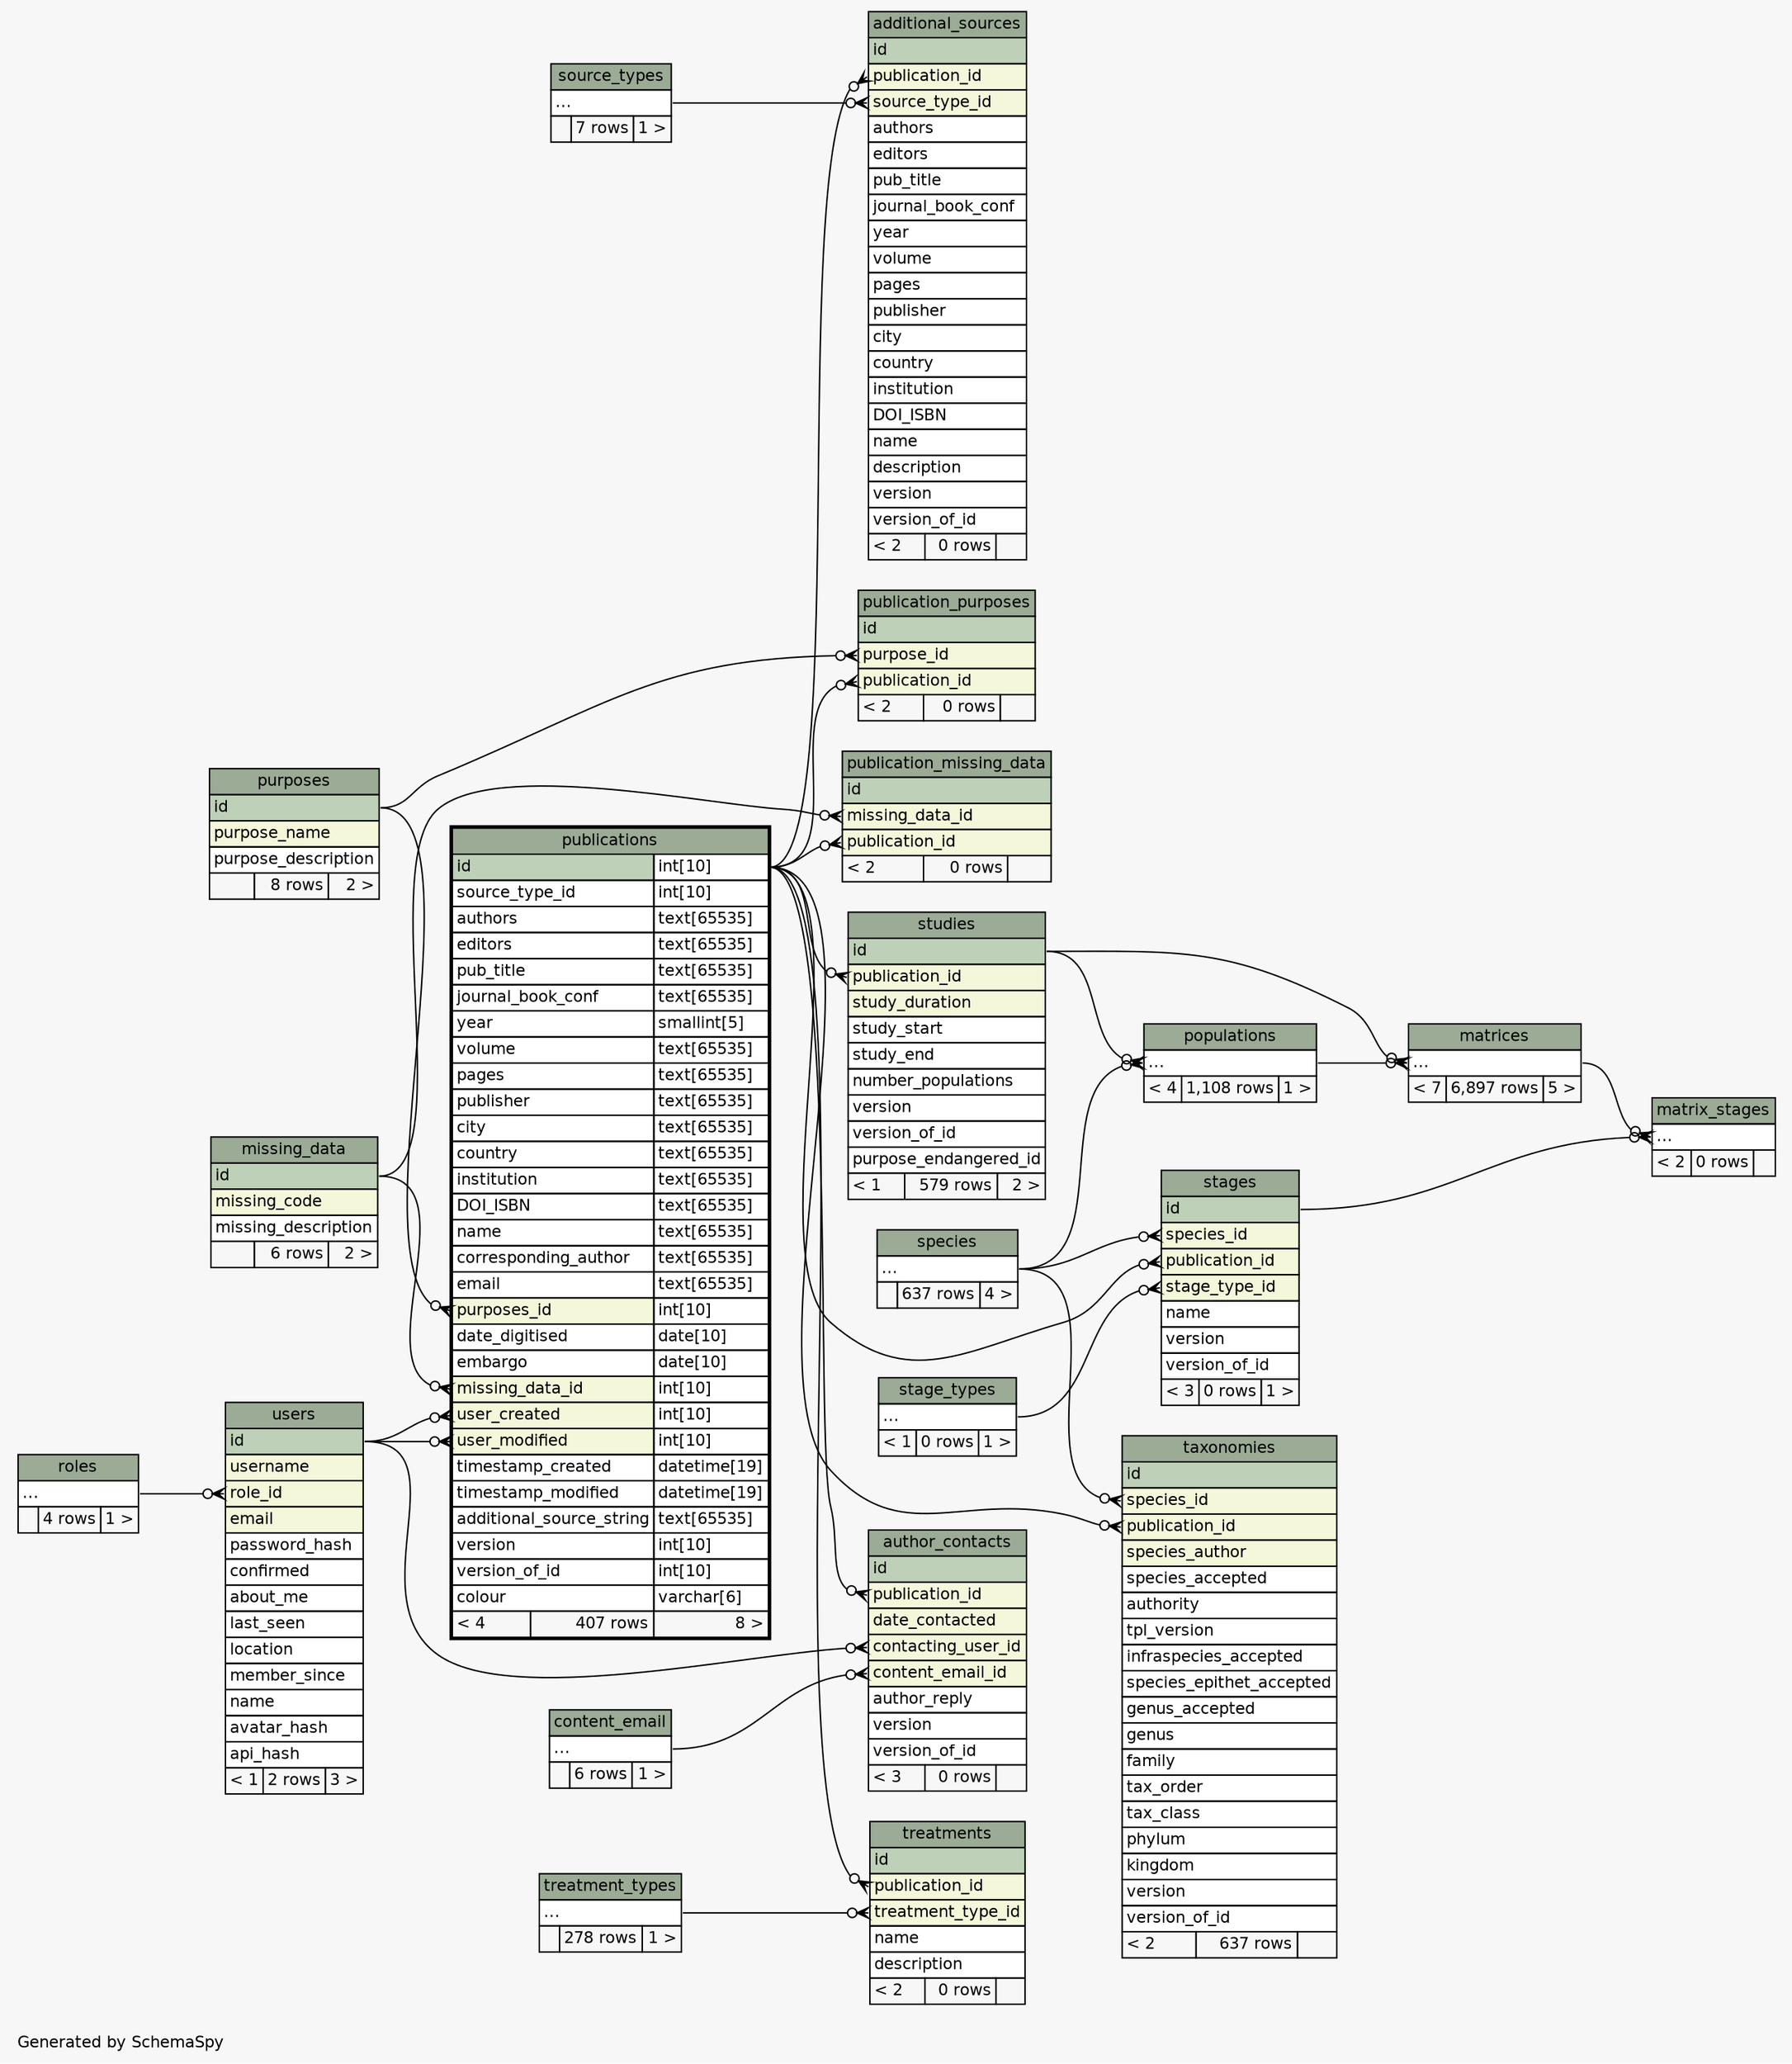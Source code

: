 // dot 2.38.0 on Linux 4.4.0-42-generic
// SchemaSpy rev 590
digraph "twoDegreesRelationshipsDiagram" {
  graph [
    rankdir="RL"
    bgcolor="#f7f7f7"
    label="\nGenerated by SchemaSpy"
    labeljust="l"
    nodesep="0.18"
    ranksep="0.46"
    fontname="Helvetica"
    fontsize="11"
  ];
  node [
    fontname="Helvetica"
    fontsize="11"
    shape="plaintext"
  ];
  edge [
    arrowsize="0.8"
  ];
  "additional_sources":"publication_id":w -> "publications":"id.type":e [arrowhead=none dir=back arrowtail=crowodot];
  "additional_sources":"source_type_id":w -> "source_types":"elipses":e [arrowhead=none dir=back arrowtail=crowodot];
  "author_contacts":"contacting_user_id":w -> "users":"id":e [arrowhead=none dir=back arrowtail=crowodot];
  "author_contacts":"content_email_id":w -> "content_email":"elipses":e [arrowhead=none dir=back arrowtail=crowodot];
  "author_contacts":"publication_id":w -> "publications":"id.type":e [arrowhead=none dir=back arrowtail=crowodot];
  "matrices":"elipses":w -> "populations":"elipses":e [arrowhead=none dir=back arrowtail=crowodot];
  "matrices":"elipses":w -> "studies":"id":e [arrowhead=none dir=back arrowtail=crowodot];
  "matrix_stages":"elipses":w -> "matrices":"elipses":e [arrowhead=none dir=back arrowtail=crowodot];
  "matrix_stages":"elipses":w -> "stages":"id":e [arrowhead=none dir=back arrowtail=crowodot];
  "populations":"elipses":w -> "species":"elipses":e [arrowhead=none dir=back arrowtail=crowodot];
  "populations":"elipses":w -> "studies":"id":e [arrowhead=none dir=back arrowtail=crowodot];
  "publication_missing_data":"missing_data_id":w -> "missing_data":"id":e [arrowhead=none dir=back arrowtail=crowodot];
  "publication_missing_data":"publication_id":w -> "publications":"id.type":e [arrowhead=none dir=back arrowtail=crowodot];
  "publication_purposes":"publication_id":w -> "publications":"id.type":e [arrowhead=none dir=back arrowtail=crowodot];
  "publication_purposes":"purpose_id":w -> "purposes":"id":e [arrowhead=none dir=back arrowtail=crowodot];
  "publications":"missing_data_id":w -> "missing_data":"id":e [arrowhead=none dir=back arrowtail=crowodot];
  "publications":"purposes_id":w -> "purposes":"id":e [arrowhead=none dir=back arrowtail=crowodot];
  "publications":"user_created":w -> "users":"id":e [arrowhead=none dir=back arrowtail=crowodot];
  "publications":"user_modified":w -> "users":"id":e [arrowhead=none dir=back arrowtail=crowodot];
  "stages":"publication_id":w -> "publications":"id.type":e [arrowhead=none dir=back arrowtail=crowodot];
  "stages":"species_id":w -> "species":"elipses":e [arrowhead=none dir=back arrowtail=crowodot];
  "stages":"stage_type_id":w -> "stage_types":"elipses":e [arrowhead=none dir=back arrowtail=crowodot];
  "studies":"publication_id":w -> "publications":"id.type":e [arrowhead=none dir=back arrowtail=crowodot];
  "taxonomies":"publication_id":w -> "publications":"id.type":e [arrowhead=none dir=back arrowtail=crowodot];
  "taxonomies":"species_id":w -> "species":"elipses":e [arrowhead=none dir=back arrowtail=crowodot];
  "treatments":"publication_id":w -> "publications":"id.type":e [arrowhead=none dir=back arrowtail=crowodot];
  "treatments":"treatment_type_id":w -> "treatment_types":"elipses":e [arrowhead=none dir=back arrowtail=crowodot];
  "users":"role_id":w -> "roles":"elipses":e [arrowhead=none dir=back arrowtail=crowodot];
  "additional_sources" [
    label=<
    <TABLE BORDER="0" CELLBORDER="1" CELLSPACING="0" BGCOLOR="#ffffff">
      <TR><TD COLSPAN="3" BGCOLOR="#9bab96" ALIGN="CENTER">additional_sources</TD></TR>
      <TR><TD PORT="id" COLSPAN="3" BGCOLOR="#bed1b8" ALIGN="LEFT">id</TD></TR>
      <TR><TD PORT="publication_id" COLSPAN="3" BGCOLOR="#f4f7da" ALIGN="LEFT">publication_id</TD></TR>
      <TR><TD PORT="source_type_id" COLSPAN="3" BGCOLOR="#f4f7da" ALIGN="LEFT">source_type_id</TD></TR>
      <TR><TD PORT="authors" COLSPAN="3" ALIGN="LEFT">authors</TD></TR>
      <TR><TD PORT="editors" COLSPAN="3" ALIGN="LEFT">editors</TD></TR>
      <TR><TD PORT="pub_title" COLSPAN="3" ALIGN="LEFT">pub_title</TD></TR>
      <TR><TD PORT="journal_book_conf" COLSPAN="3" ALIGN="LEFT">journal_book_conf</TD></TR>
      <TR><TD PORT="year" COLSPAN="3" ALIGN="LEFT">year</TD></TR>
      <TR><TD PORT="volume" COLSPAN="3" ALIGN="LEFT">volume</TD></TR>
      <TR><TD PORT="pages" COLSPAN="3" ALIGN="LEFT">pages</TD></TR>
      <TR><TD PORT="publisher" COLSPAN="3" ALIGN="LEFT">publisher</TD></TR>
      <TR><TD PORT="city" COLSPAN="3" ALIGN="LEFT">city</TD></TR>
      <TR><TD PORT="country" COLSPAN="3" ALIGN="LEFT">country</TD></TR>
      <TR><TD PORT="institution" COLSPAN="3" ALIGN="LEFT">institution</TD></TR>
      <TR><TD PORT="DOI_ISBN" COLSPAN="3" ALIGN="LEFT">DOI_ISBN</TD></TR>
      <TR><TD PORT="name" COLSPAN="3" ALIGN="LEFT">name</TD></TR>
      <TR><TD PORT="description" COLSPAN="3" ALIGN="LEFT">description</TD></TR>
      <TR><TD PORT="version" COLSPAN="3" ALIGN="LEFT">version</TD></TR>
      <TR><TD PORT="version_of_id" COLSPAN="3" ALIGN="LEFT">version_of_id</TD></TR>
      <TR><TD ALIGN="LEFT" BGCOLOR="#f7f7f7">&lt; 2</TD><TD ALIGN="RIGHT" BGCOLOR="#f7f7f7">0 rows</TD><TD ALIGN="RIGHT" BGCOLOR="#f7f7f7">  </TD></TR>
    </TABLE>>
    URL="additional_sources.html"
    tooltip="additional_sources"
  ];
  "author_contacts" [
    label=<
    <TABLE BORDER="0" CELLBORDER="1" CELLSPACING="0" BGCOLOR="#ffffff">
      <TR><TD COLSPAN="3" BGCOLOR="#9bab96" ALIGN="CENTER">author_contacts</TD></TR>
      <TR><TD PORT="id" COLSPAN="3" BGCOLOR="#bed1b8" ALIGN="LEFT">id</TD></TR>
      <TR><TD PORT="publication_id" COLSPAN="3" BGCOLOR="#f4f7da" ALIGN="LEFT">publication_id</TD></TR>
      <TR><TD PORT="date_contacted" COLSPAN="3" BGCOLOR="#f4f7da" ALIGN="LEFT">date_contacted</TD></TR>
      <TR><TD PORT="contacting_user_id" COLSPAN="3" BGCOLOR="#f4f7da" ALIGN="LEFT">contacting_user_id</TD></TR>
      <TR><TD PORT="content_email_id" COLSPAN="3" BGCOLOR="#f4f7da" ALIGN="LEFT">content_email_id</TD></TR>
      <TR><TD PORT="author_reply" COLSPAN="3" ALIGN="LEFT">author_reply</TD></TR>
      <TR><TD PORT="version" COLSPAN="3" ALIGN="LEFT">version</TD></TR>
      <TR><TD PORT="version_of_id" COLSPAN="3" ALIGN="LEFT">version_of_id</TD></TR>
      <TR><TD ALIGN="LEFT" BGCOLOR="#f7f7f7">&lt; 3</TD><TD ALIGN="RIGHT" BGCOLOR="#f7f7f7">0 rows</TD><TD ALIGN="RIGHT" BGCOLOR="#f7f7f7">  </TD></TR>
    </TABLE>>
    URL="author_contacts.html"
    tooltip="author_contacts"
  ];
  "content_email" [
    label=<
    <TABLE BORDER="0" CELLBORDER="1" CELLSPACING="0" BGCOLOR="#ffffff">
      <TR><TD COLSPAN="3" BGCOLOR="#9bab96" ALIGN="CENTER">content_email</TD></TR>
      <TR><TD PORT="elipses" COLSPAN="3" ALIGN="LEFT">...</TD></TR>
      <TR><TD ALIGN="LEFT" BGCOLOR="#f7f7f7">  </TD><TD ALIGN="RIGHT" BGCOLOR="#f7f7f7">6 rows</TD><TD ALIGN="RIGHT" BGCOLOR="#f7f7f7">1 &gt;</TD></TR>
    </TABLE>>
    URL="content_email.html"
    tooltip="content_email"
  ];
  "matrices" [
    label=<
    <TABLE BORDER="0" CELLBORDER="1" CELLSPACING="0" BGCOLOR="#ffffff">
      <TR><TD COLSPAN="3" BGCOLOR="#9bab96" ALIGN="CENTER">matrices</TD></TR>
      <TR><TD PORT="elipses" COLSPAN="3" ALIGN="LEFT">...</TD></TR>
      <TR><TD ALIGN="LEFT" BGCOLOR="#f7f7f7">&lt; 7</TD><TD ALIGN="RIGHT" BGCOLOR="#f7f7f7">6,897 rows</TD><TD ALIGN="RIGHT" BGCOLOR="#f7f7f7">5 &gt;</TD></TR>
    </TABLE>>
    URL="matrices.html"
    tooltip="matrices"
  ];
  "matrix_stages" [
    label=<
    <TABLE BORDER="0" CELLBORDER="1" CELLSPACING="0" BGCOLOR="#ffffff">
      <TR><TD COLSPAN="3" BGCOLOR="#9bab96" ALIGN="CENTER">matrix_stages</TD></TR>
      <TR><TD PORT="elipses" COLSPAN="3" ALIGN="LEFT">...</TD></TR>
      <TR><TD ALIGN="LEFT" BGCOLOR="#f7f7f7">&lt; 2</TD><TD ALIGN="RIGHT" BGCOLOR="#f7f7f7">0 rows</TD><TD ALIGN="RIGHT" BGCOLOR="#f7f7f7">  </TD></TR>
    </TABLE>>
    URL="matrix_stages.html"
    tooltip="matrix_stages"
  ];
  "missing_data" [
    label=<
    <TABLE BORDER="0" CELLBORDER="1" CELLSPACING="0" BGCOLOR="#ffffff">
      <TR><TD COLSPAN="3" BGCOLOR="#9bab96" ALIGN="CENTER">missing_data</TD></TR>
      <TR><TD PORT="id" COLSPAN="3" BGCOLOR="#bed1b8" ALIGN="LEFT">id</TD></TR>
      <TR><TD PORT="missing_code" COLSPAN="3" BGCOLOR="#f4f7da" ALIGN="LEFT">missing_code</TD></TR>
      <TR><TD PORT="missing_description" COLSPAN="3" ALIGN="LEFT">missing_description</TD></TR>
      <TR><TD ALIGN="LEFT" BGCOLOR="#f7f7f7">  </TD><TD ALIGN="RIGHT" BGCOLOR="#f7f7f7">6 rows</TD><TD ALIGN="RIGHT" BGCOLOR="#f7f7f7">2 &gt;</TD></TR>
    </TABLE>>
    URL="missing_data.html"
    tooltip="missing_data"
  ];
  "populations" [
    label=<
    <TABLE BORDER="0" CELLBORDER="1" CELLSPACING="0" BGCOLOR="#ffffff">
      <TR><TD COLSPAN="3" BGCOLOR="#9bab96" ALIGN="CENTER">populations</TD></TR>
      <TR><TD PORT="elipses" COLSPAN="3" ALIGN="LEFT">...</TD></TR>
      <TR><TD ALIGN="LEFT" BGCOLOR="#f7f7f7">&lt; 4</TD><TD ALIGN="RIGHT" BGCOLOR="#f7f7f7">1,108 rows</TD><TD ALIGN="RIGHT" BGCOLOR="#f7f7f7">1 &gt;</TD></TR>
    </TABLE>>
    URL="populations.html"
    tooltip="populations"
  ];
  "publication_missing_data" [
    label=<
    <TABLE BORDER="0" CELLBORDER="1" CELLSPACING="0" BGCOLOR="#ffffff">
      <TR><TD COLSPAN="3" BGCOLOR="#9bab96" ALIGN="CENTER">publication_missing_data</TD></TR>
      <TR><TD PORT="id" COLSPAN="3" BGCOLOR="#bed1b8" ALIGN="LEFT">id</TD></TR>
      <TR><TD PORT="missing_data_id" COLSPAN="3" BGCOLOR="#f4f7da" ALIGN="LEFT">missing_data_id</TD></TR>
      <TR><TD PORT="publication_id" COLSPAN="3" BGCOLOR="#f4f7da" ALIGN="LEFT">publication_id</TD></TR>
      <TR><TD ALIGN="LEFT" BGCOLOR="#f7f7f7">&lt; 2</TD><TD ALIGN="RIGHT" BGCOLOR="#f7f7f7">0 rows</TD><TD ALIGN="RIGHT" BGCOLOR="#f7f7f7">  </TD></TR>
    </TABLE>>
    URL="publication_missing_data.html"
    tooltip="publication_missing_data"
  ];
  "publication_purposes" [
    label=<
    <TABLE BORDER="0" CELLBORDER="1" CELLSPACING="0" BGCOLOR="#ffffff">
      <TR><TD COLSPAN="3" BGCOLOR="#9bab96" ALIGN="CENTER">publication_purposes</TD></TR>
      <TR><TD PORT="id" COLSPAN="3" BGCOLOR="#bed1b8" ALIGN="LEFT">id</TD></TR>
      <TR><TD PORT="purpose_id" COLSPAN="3" BGCOLOR="#f4f7da" ALIGN="LEFT">purpose_id</TD></TR>
      <TR><TD PORT="publication_id" COLSPAN="3" BGCOLOR="#f4f7da" ALIGN="LEFT">publication_id</TD></TR>
      <TR><TD ALIGN="LEFT" BGCOLOR="#f7f7f7">&lt; 2</TD><TD ALIGN="RIGHT" BGCOLOR="#f7f7f7">0 rows</TD><TD ALIGN="RIGHT" BGCOLOR="#f7f7f7">  </TD></TR>
    </TABLE>>
    URL="publication_purposes.html"
    tooltip="publication_purposes"
  ];
  "publications" [
    label=<
    <TABLE BORDER="2" CELLBORDER="1" CELLSPACING="0" BGCOLOR="#ffffff">
      <TR><TD COLSPAN="3" BGCOLOR="#9bab96" ALIGN="CENTER">publications</TD></TR>
      <TR><TD PORT="id" COLSPAN="2" BGCOLOR="#bed1b8" ALIGN="LEFT">id</TD><TD PORT="id.type" ALIGN="LEFT">int[10]</TD></TR>
      <TR><TD PORT="source_type_id" COLSPAN="2" ALIGN="LEFT">source_type_id</TD><TD PORT="source_type_id.type" ALIGN="LEFT">int[10]</TD></TR>
      <TR><TD PORT="authors" COLSPAN="2" ALIGN="LEFT">authors</TD><TD PORT="authors.type" ALIGN="LEFT">text[65535]</TD></TR>
      <TR><TD PORT="editors" COLSPAN="2" ALIGN="LEFT">editors</TD><TD PORT="editors.type" ALIGN="LEFT">text[65535]</TD></TR>
      <TR><TD PORT="pub_title" COLSPAN="2" ALIGN="LEFT">pub_title</TD><TD PORT="pub_title.type" ALIGN="LEFT">text[65535]</TD></TR>
      <TR><TD PORT="journal_book_conf" COLSPAN="2" ALIGN="LEFT">journal_book_conf</TD><TD PORT="journal_book_conf.type" ALIGN="LEFT">text[65535]</TD></TR>
      <TR><TD PORT="year" COLSPAN="2" ALIGN="LEFT">year</TD><TD PORT="year.type" ALIGN="LEFT">smallint[5]</TD></TR>
      <TR><TD PORT="volume" COLSPAN="2" ALIGN="LEFT">volume</TD><TD PORT="volume.type" ALIGN="LEFT">text[65535]</TD></TR>
      <TR><TD PORT="pages" COLSPAN="2" ALIGN="LEFT">pages</TD><TD PORT="pages.type" ALIGN="LEFT">text[65535]</TD></TR>
      <TR><TD PORT="publisher" COLSPAN="2" ALIGN="LEFT">publisher</TD><TD PORT="publisher.type" ALIGN="LEFT">text[65535]</TD></TR>
      <TR><TD PORT="city" COLSPAN="2" ALIGN="LEFT">city</TD><TD PORT="city.type" ALIGN="LEFT">text[65535]</TD></TR>
      <TR><TD PORT="country" COLSPAN="2" ALIGN="LEFT">country</TD><TD PORT="country.type" ALIGN="LEFT">text[65535]</TD></TR>
      <TR><TD PORT="institution" COLSPAN="2" ALIGN="LEFT">institution</TD><TD PORT="institution.type" ALIGN="LEFT">text[65535]</TD></TR>
      <TR><TD PORT="DOI_ISBN" COLSPAN="2" ALIGN="LEFT">DOI_ISBN</TD><TD PORT="DOI_ISBN.type" ALIGN="LEFT">text[65535]</TD></TR>
      <TR><TD PORT="name" COLSPAN="2" ALIGN="LEFT">name</TD><TD PORT="name.type" ALIGN="LEFT">text[65535]</TD></TR>
      <TR><TD PORT="corresponding_author" COLSPAN="2" ALIGN="LEFT">corresponding_author</TD><TD PORT="corresponding_author.type" ALIGN="LEFT">text[65535]</TD></TR>
      <TR><TD PORT="email" COLSPAN="2" ALIGN="LEFT">email</TD><TD PORT="email.type" ALIGN="LEFT">text[65535]</TD></TR>
      <TR><TD PORT="purposes_id" COLSPAN="2" BGCOLOR="#f4f7da" ALIGN="LEFT">purposes_id</TD><TD PORT="purposes_id.type" ALIGN="LEFT">int[10]</TD></TR>
      <TR><TD PORT="date_digitised" COLSPAN="2" ALIGN="LEFT">date_digitised</TD><TD PORT="date_digitised.type" ALIGN="LEFT">date[10]</TD></TR>
      <TR><TD PORT="embargo" COLSPAN="2" ALIGN="LEFT">embargo</TD><TD PORT="embargo.type" ALIGN="LEFT">date[10]</TD></TR>
      <TR><TD PORT="missing_data_id" COLSPAN="2" BGCOLOR="#f4f7da" ALIGN="LEFT">missing_data_id</TD><TD PORT="missing_data_id.type" ALIGN="LEFT">int[10]</TD></TR>
      <TR><TD PORT="user_created" COLSPAN="2" BGCOLOR="#f4f7da" ALIGN="LEFT">user_created</TD><TD PORT="user_created.type" ALIGN="LEFT">int[10]</TD></TR>
      <TR><TD PORT="user_modified" COLSPAN="2" BGCOLOR="#f4f7da" ALIGN="LEFT">user_modified</TD><TD PORT="user_modified.type" ALIGN="LEFT">int[10]</TD></TR>
      <TR><TD PORT="timestamp_created" COLSPAN="2" ALIGN="LEFT">timestamp_created</TD><TD PORT="timestamp_created.type" ALIGN="LEFT">datetime[19]</TD></TR>
      <TR><TD PORT="timestamp_modified" COLSPAN="2" ALIGN="LEFT">timestamp_modified</TD><TD PORT="timestamp_modified.type" ALIGN="LEFT">datetime[19]</TD></TR>
      <TR><TD PORT="additional_source_string" COLSPAN="2" ALIGN="LEFT">additional_source_string</TD><TD PORT="additional_source_string.type" ALIGN="LEFT">text[65535]</TD></TR>
      <TR><TD PORT="version" COLSPAN="2" ALIGN="LEFT">version</TD><TD PORT="version.type" ALIGN="LEFT">int[10]</TD></TR>
      <TR><TD PORT="version_of_id" COLSPAN="2" ALIGN="LEFT">version_of_id</TD><TD PORT="version_of_id.type" ALIGN="LEFT">int[10]</TD></TR>
      <TR><TD PORT="colour" COLSPAN="2" ALIGN="LEFT">colour</TD><TD PORT="colour.type" ALIGN="LEFT">varchar[6]</TD></TR>
      <TR><TD ALIGN="LEFT" BGCOLOR="#f7f7f7">&lt; 4</TD><TD ALIGN="RIGHT" BGCOLOR="#f7f7f7">407 rows</TD><TD ALIGN="RIGHT" BGCOLOR="#f7f7f7">8 &gt;</TD></TR>
    </TABLE>>
    URL="publications.html"
    tooltip="publications"
  ];
  "purposes" [
    label=<
    <TABLE BORDER="0" CELLBORDER="1" CELLSPACING="0" BGCOLOR="#ffffff">
      <TR><TD COLSPAN="3" BGCOLOR="#9bab96" ALIGN="CENTER">purposes</TD></TR>
      <TR><TD PORT="id" COLSPAN="3" BGCOLOR="#bed1b8" ALIGN="LEFT">id</TD></TR>
      <TR><TD PORT="purpose_name" COLSPAN="3" BGCOLOR="#f4f7da" ALIGN="LEFT">purpose_name</TD></TR>
      <TR><TD PORT="purpose_description" COLSPAN="3" ALIGN="LEFT">purpose_description</TD></TR>
      <TR><TD ALIGN="LEFT" BGCOLOR="#f7f7f7">  </TD><TD ALIGN="RIGHT" BGCOLOR="#f7f7f7">8 rows</TD><TD ALIGN="RIGHT" BGCOLOR="#f7f7f7">2 &gt;</TD></TR>
    </TABLE>>
    URL="purposes.html"
    tooltip="purposes"
  ];
  "roles" [
    label=<
    <TABLE BORDER="0" CELLBORDER="1" CELLSPACING="0" BGCOLOR="#ffffff">
      <TR><TD COLSPAN="3" BGCOLOR="#9bab96" ALIGN="CENTER">roles</TD></TR>
      <TR><TD PORT="elipses" COLSPAN="3" ALIGN="LEFT">...</TD></TR>
      <TR><TD ALIGN="LEFT" BGCOLOR="#f7f7f7">  </TD><TD ALIGN="RIGHT" BGCOLOR="#f7f7f7">4 rows</TD><TD ALIGN="RIGHT" BGCOLOR="#f7f7f7">1 &gt;</TD></TR>
    </TABLE>>
    URL="roles.html"
    tooltip="roles"
  ];
  "source_types" [
    label=<
    <TABLE BORDER="0" CELLBORDER="1" CELLSPACING="0" BGCOLOR="#ffffff">
      <TR><TD COLSPAN="3" BGCOLOR="#9bab96" ALIGN="CENTER">source_types</TD></TR>
      <TR><TD PORT="elipses" COLSPAN="3" ALIGN="LEFT">...</TD></TR>
      <TR><TD ALIGN="LEFT" BGCOLOR="#f7f7f7">  </TD><TD ALIGN="RIGHT" BGCOLOR="#f7f7f7">7 rows</TD><TD ALIGN="RIGHT" BGCOLOR="#f7f7f7">1 &gt;</TD></TR>
    </TABLE>>
    URL="source_types.html"
    tooltip="source_types"
  ];
  "species" [
    label=<
    <TABLE BORDER="0" CELLBORDER="1" CELLSPACING="0" BGCOLOR="#ffffff">
      <TR><TD COLSPAN="3" BGCOLOR="#9bab96" ALIGN="CENTER">species</TD></TR>
      <TR><TD PORT="elipses" COLSPAN="3" ALIGN="LEFT">...</TD></TR>
      <TR><TD ALIGN="LEFT" BGCOLOR="#f7f7f7">  </TD><TD ALIGN="RIGHT" BGCOLOR="#f7f7f7">637 rows</TD><TD ALIGN="RIGHT" BGCOLOR="#f7f7f7">4 &gt;</TD></TR>
    </TABLE>>
    URL="species.html"
    tooltip="species"
  ];
  "stage_types" [
    label=<
    <TABLE BORDER="0" CELLBORDER="1" CELLSPACING="0" BGCOLOR="#ffffff">
      <TR><TD COLSPAN="3" BGCOLOR="#9bab96" ALIGN="CENTER">stage_types</TD></TR>
      <TR><TD PORT="elipses" COLSPAN="3" ALIGN="LEFT">...</TD></TR>
      <TR><TD ALIGN="LEFT" BGCOLOR="#f7f7f7">&lt; 1</TD><TD ALIGN="RIGHT" BGCOLOR="#f7f7f7">0 rows</TD><TD ALIGN="RIGHT" BGCOLOR="#f7f7f7">1 &gt;</TD></TR>
    </TABLE>>
    URL="stage_types.html"
    tooltip="stage_types"
  ];
  "stages" [
    label=<
    <TABLE BORDER="0" CELLBORDER="1" CELLSPACING="0" BGCOLOR="#ffffff">
      <TR><TD COLSPAN="3" BGCOLOR="#9bab96" ALIGN="CENTER">stages</TD></TR>
      <TR><TD PORT="id" COLSPAN="3" BGCOLOR="#bed1b8" ALIGN="LEFT">id</TD></TR>
      <TR><TD PORT="species_id" COLSPAN="3" BGCOLOR="#f4f7da" ALIGN="LEFT">species_id</TD></TR>
      <TR><TD PORT="publication_id" COLSPAN="3" BGCOLOR="#f4f7da" ALIGN="LEFT">publication_id</TD></TR>
      <TR><TD PORT="stage_type_id" COLSPAN="3" BGCOLOR="#f4f7da" ALIGN="LEFT">stage_type_id</TD></TR>
      <TR><TD PORT="name" COLSPAN="3" ALIGN="LEFT">name</TD></TR>
      <TR><TD PORT="version" COLSPAN="3" ALIGN="LEFT">version</TD></TR>
      <TR><TD PORT="version_of_id" COLSPAN="3" ALIGN="LEFT">version_of_id</TD></TR>
      <TR><TD ALIGN="LEFT" BGCOLOR="#f7f7f7">&lt; 3</TD><TD ALIGN="RIGHT" BGCOLOR="#f7f7f7">0 rows</TD><TD ALIGN="RIGHT" BGCOLOR="#f7f7f7">1 &gt;</TD></TR>
    </TABLE>>
    URL="stages.html"
    tooltip="stages"
  ];
  "studies" [
    label=<
    <TABLE BORDER="0" CELLBORDER="1" CELLSPACING="0" BGCOLOR="#ffffff">
      <TR><TD COLSPAN="3" BGCOLOR="#9bab96" ALIGN="CENTER">studies</TD></TR>
      <TR><TD PORT="id" COLSPAN="3" BGCOLOR="#bed1b8" ALIGN="LEFT">id</TD></TR>
      <TR><TD PORT="publication_id" COLSPAN="3" BGCOLOR="#f4f7da" ALIGN="LEFT">publication_id</TD></TR>
      <TR><TD PORT="study_duration" COLSPAN="3" BGCOLOR="#f4f7da" ALIGN="LEFT">study_duration</TD></TR>
      <TR><TD PORT="study_start" COLSPAN="3" ALIGN="LEFT">study_start</TD></TR>
      <TR><TD PORT="study_end" COLSPAN="3" ALIGN="LEFT">study_end</TD></TR>
      <TR><TD PORT="number_populations" COLSPAN="3" ALIGN="LEFT">number_populations</TD></TR>
      <TR><TD PORT="version" COLSPAN="3" ALIGN="LEFT">version</TD></TR>
      <TR><TD PORT="version_of_id" COLSPAN="3" ALIGN="LEFT">version_of_id</TD></TR>
      <TR><TD PORT="purpose_endangered_id" COLSPAN="3" ALIGN="LEFT">purpose_endangered_id</TD></TR>
      <TR><TD ALIGN="LEFT" BGCOLOR="#f7f7f7">&lt; 1</TD><TD ALIGN="RIGHT" BGCOLOR="#f7f7f7">579 rows</TD><TD ALIGN="RIGHT" BGCOLOR="#f7f7f7">2 &gt;</TD></TR>
    </TABLE>>
    URL="studies.html"
    tooltip="studies"
  ];
  "taxonomies" [
    label=<
    <TABLE BORDER="0" CELLBORDER="1" CELLSPACING="0" BGCOLOR="#ffffff">
      <TR><TD COLSPAN="3" BGCOLOR="#9bab96" ALIGN="CENTER">taxonomies</TD></TR>
      <TR><TD PORT="id" COLSPAN="3" BGCOLOR="#bed1b8" ALIGN="LEFT">id</TD></TR>
      <TR><TD PORT="species_id" COLSPAN="3" BGCOLOR="#f4f7da" ALIGN="LEFT">species_id</TD></TR>
      <TR><TD PORT="publication_id" COLSPAN="3" BGCOLOR="#f4f7da" ALIGN="LEFT">publication_id</TD></TR>
      <TR><TD PORT="species_author" COLSPAN="3" BGCOLOR="#f4f7da" ALIGN="LEFT">species_author</TD></TR>
      <TR><TD PORT="species_accepted" COLSPAN="3" ALIGN="LEFT">species_accepted</TD></TR>
      <TR><TD PORT="authority" COLSPAN="3" ALIGN="LEFT">authority</TD></TR>
      <TR><TD PORT="tpl_version" COLSPAN="3" ALIGN="LEFT">tpl_version</TD></TR>
      <TR><TD PORT="infraspecies_accepted" COLSPAN="3" ALIGN="LEFT">infraspecies_accepted</TD></TR>
      <TR><TD PORT="species_epithet_accepted" COLSPAN="3" ALIGN="LEFT">species_epithet_accepted</TD></TR>
      <TR><TD PORT="genus_accepted" COLSPAN="3" ALIGN="LEFT">genus_accepted</TD></TR>
      <TR><TD PORT="genus" COLSPAN="3" ALIGN="LEFT">genus</TD></TR>
      <TR><TD PORT="family" COLSPAN="3" ALIGN="LEFT">family</TD></TR>
      <TR><TD PORT="tax_order" COLSPAN="3" ALIGN="LEFT">tax_order</TD></TR>
      <TR><TD PORT="tax_class" COLSPAN="3" ALIGN="LEFT">tax_class</TD></TR>
      <TR><TD PORT="phylum" COLSPAN="3" ALIGN="LEFT">phylum</TD></TR>
      <TR><TD PORT="kingdom" COLSPAN="3" ALIGN="LEFT">kingdom</TD></TR>
      <TR><TD PORT="version" COLSPAN="3" ALIGN="LEFT">version</TD></TR>
      <TR><TD PORT="version_of_id" COLSPAN="3" ALIGN="LEFT">version_of_id</TD></TR>
      <TR><TD ALIGN="LEFT" BGCOLOR="#f7f7f7">&lt; 2</TD><TD ALIGN="RIGHT" BGCOLOR="#f7f7f7">637 rows</TD><TD ALIGN="RIGHT" BGCOLOR="#f7f7f7">  </TD></TR>
    </TABLE>>
    URL="taxonomies.html"
    tooltip="taxonomies"
  ];
  "treatment_types" [
    label=<
    <TABLE BORDER="0" CELLBORDER="1" CELLSPACING="0" BGCOLOR="#ffffff">
      <TR><TD COLSPAN="3" BGCOLOR="#9bab96" ALIGN="CENTER">treatment_types</TD></TR>
      <TR><TD PORT="elipses" COLSPAN="3" ALIGN="LEFT">...</TD></TR>
      <TR><TD ALIGN="LEFT" BGCOLOR="#f7f7f7">  </TD><TD ALIGN="RIGHT" BGCOLOR="#f7f7f7">278 rows</TD><TD ALIGN="RIGHT" BGCOLOR="#f7f7f7">1 &gt;</TD></TR>
    </TABLE>>
    URL="treatment_types.html"
    tooltip="treatment_types"
  ];
  "treatments" [
    label=<
    <TABLE BORDER="0" CELLBORDER="1" CELLSPACING="0" BGCOLOR="#ffffff">
      <TR><TD COLSPAN="3" BGCOLOR="#9bab96" ALIGN="CENTER">treatments</TD></TR>
      <TR><TD PORT="id" COLSPAN="3" BGCOLOR="#bed1b8" ALIGN="LEFT">id</TD></TR>
      <TR><TD PORT="publication_id" COLSPAN="3" BGCOLOR="#f4f7da" ALIGN="LEFT">publication_id</TD></TR>
      <TR><TD PORT="treatment_type_id" COLSPAN="3" BGCOLOR="#f4f7da" ALIGN="LEFT">treatment_type_id</TD></TR>
      <TR><TD PORT="name" COLSPAN="3" ALIGN="LEFT">name</TD></TR>
      <TR><TD PORT="description" COLSPAN="3" ALIGN="LEFT">description</TD></TR>
      <TR><TD ALIGN="LEFT" BGCOLOR="#f7f7f7">&lt; 2</TD><TD ALIGN="RIGHT" BGCOLOR="#f7f7f7">0 rows</TD><TD ALIGN="RIGHT" BGCOLOR="#f7f7f7">  </TD></TR>
    </TABLE>>
    URL="treatments.html"
    tooltip="treatments"
  ];
  "users" [
    label=<
    <TABLE BORDER="0" CELLBORDER="1" CELLSPACING="0" BGCOLOR="#ffffff">
      <TR><TD COLSPAN="3" BGCOLOR="#9bab96" ALIGN="CENTER">users</TD></TR>
      <TR><TD PORT="id" COLSPAN="3" BGCOLOR="#bed1b8" ALIGN="LEFT">id</TD></TR>
      <TR><TD PORT="username" COLSPAN="3" BGCOLOR="#f4f7da" ALIGN="LEFT">username</TD></TR>
      <TR><TD PORT="role_id" COLSPAN="3" BGCOLOR="#f4f7da" ALIGN="LEFT">role_id</TD></TR>
      <TR><TD PORT="email" COLSPAN="3" BGCOLOR="#f4f7da" ALIGN="LEFT">email</TD></TR>
      <TR><TD PORT="password_hash" COLSPAN="3" ALIGN="LEFT">password_hash</TD></TR>
      <TR><TD PORT="confirmed" COLSPAN="3" ALIGN="LEFT">confirmed</TD></TR>
      <TR><TD PORT="about_me" COLSPAN="3" ALIGN="LEFT">about_me</TD></TR>
      <TR><TD PORT="last_seen" COLSPAN="3" ALIGN="LEFT">last_seen</TD></TR>
      <TR><TD PORT="location" COLSPAN="3" ALIGN="LEFT">location</TD></TR>
      <TR><TD PORT="member_since" COLSPAN="3" ALIGN="LEFT">member_since</TD></TR>
      <TR><TD PORT="name" COLSPAN="3" ALIGN="LEFT">name</TD></TR>
      <TR><TD PORT="avatar_hash" COLSPAN="3" ALIGN="LEFT">avatar_hash</TD></TR>
      <TR><TD PORT="api_hash" COLSPAN="3" ALIGN="LEFT">api_hash</TD></TR>
      <TR><TD ALIGN="LEFT" BGCOLOR="#f7f7f7">&lt; 1</TD><TD ALIGN="RIGHT" BGCOLOR="#f7f7f7">2 rows</TD><TD ALIGN="RIGHT" BGCOLOR="#f7f7f7">3 &gt;</TD></TR>
    </TABLE>>
    URL="users.html"
    tooltip="users"
  ];
}
